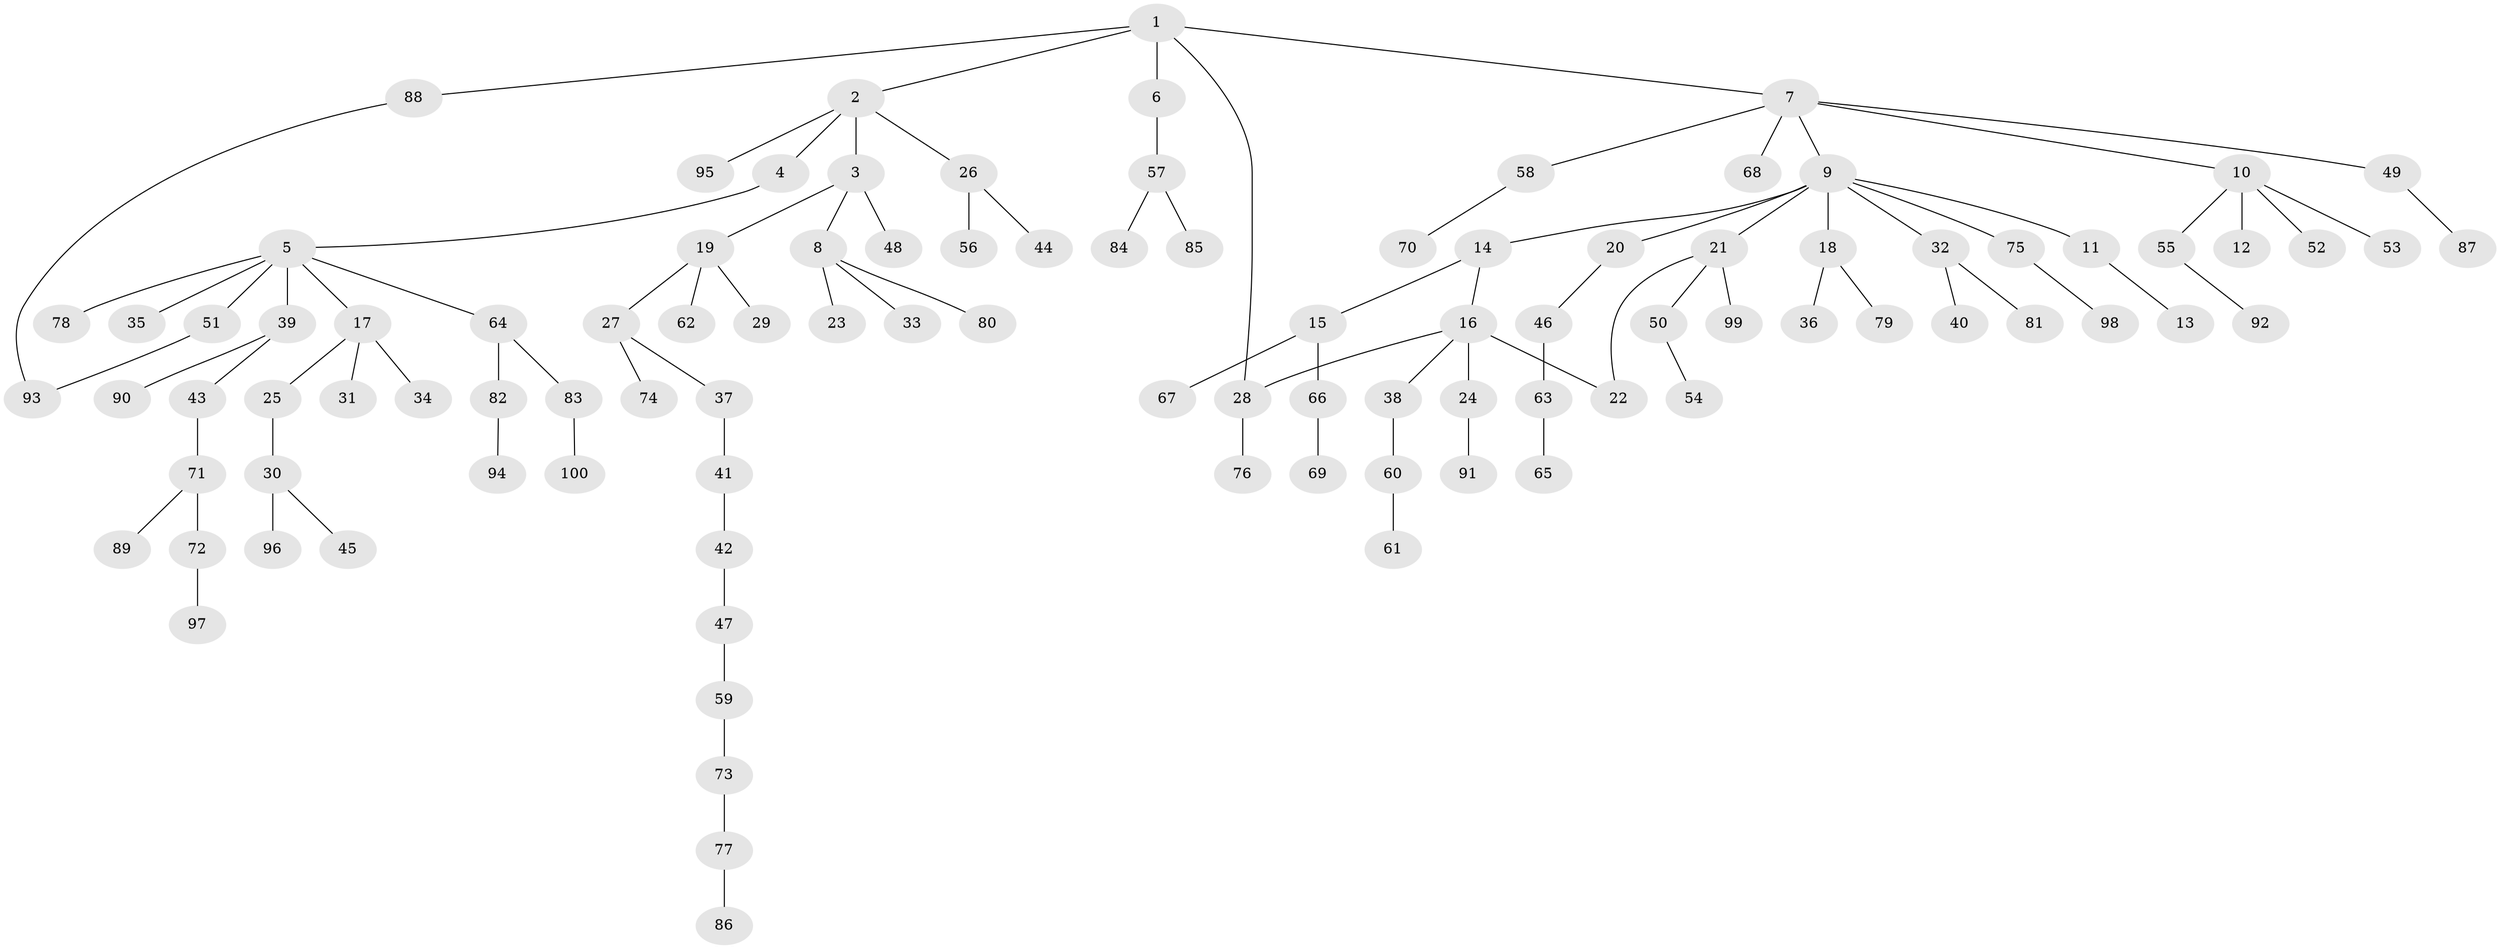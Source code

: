 // Generated by graph-tools (version 1.1) at 2025/13/03/09/25 04:13:34]
// undirected, 100 vertices, 102 edges
graph export_dot {
graph [start="1"]
  node [color=gray90,style=filled];
  1;
  2;
  3;
  4;
  5;
  6;
  7;
  8;
  9;
  10;
  11;
  12;
  13;
  14;
  15;
  16;
  17;
  18;
  19;
  20;
  21;
  22;
  23;
  24;
  25;
  26;
  27;
  28;
  29;
  30;
  31;
  32;
  33;
  34;
  35;
  36;
  37;
  38;
  39;
  40;
  41;
  42;
  43;
  44;
  45;
  46;
  47;
  48;
  49;
  50;
  51;
  52;
  53;
  54;
  55;
  56;
  57;
  58;
  59;
  60;
  61;
  62;
  63;
  64;
  65;
  66;
  67;
  68;
  69;
  70;
  71;
  72;
  73;
  74;
  75;
  76;
  77;
  78;
  79;
  80;
  81;
  82;
  83;
  84;
  85;
  86;
  87;
  88;
  89;
  90;
  91;
  92;
  93;
  94;
  95;
  96;
  97;
  98;
  99;
  100;
  1 -- 2;
  1 -- 6;
  1 -- 7;
  1 -- 28;
  1 -- 88;
  2 -- 3;
  2 -- 4;
  2 -- 26;
  2 -- 95;
  3 -- 8;
  3 -- 19;
  3 -- 48;
  4 -- 5;
  5 -- 17;
  5 -- 35;
  5 -- 39;
  5 -- 51;
  5 -- 64;
  5 -- 78;
  6 -- 57;
  7 -- 9;
  7 -- 10;
  7 -- 49;
  7 -- 58;
  7 -- 68;
  8 -- 23;
  8 -- 33;
  8 -- 80;
  9 -- 11;
  9 -- 14;
  9 -- 18;
  9 -- 20;
  9 -- 21;
  9 -- 32;
  9 -- 75;
  10 -- 12;
  10 -- 52;
  10 -- 53;
  10 -- 55;
  11 -- 13;
  14 -- 15;
  14 -- 16;
  15 -- 66;
  15 -- 67;
  16 -- 24;
  16 -- 38;
  16 -- 22;
  16 -- 28;
  17 -- 25;
  17 -- 31;
  17 -- 34;
  18 -- 36;
  18 -- 79;
  19 -- 27;
  19 -- 29;
  19 -- 62;
  20 -- 46;
  21 -- 22;
  21 -- 50;
  21 -- 99;
  24 -- 91;
  25 -- 30;
  26 -- 44;
  26 -- 56;
  27 -- 37;
  27 -- 74;
  28 -- 76;
  30 -- 45;
  30 -- 96;
  32 -- 40;
  32 -- 81;
  37 -- 41;
  38 -- 60;
  39 -- 43;
  39 -- 90;
  41 -- 42;
  42 -- 47;
  43 -- 71;
  46 -- 63;
  47 -- 59;
  49 -- 87;
  50 -- 54;
  51 -- 93;
  55 -- 92;
  57 -- 84;
  57 -- 85;
  58 -- 70;
  59 -- 73;
  60 -- 61;
  63 -- 65;
  64 -- 82;
  64 -- 83;
  66 -- 69;
  71 -- 72;
  71 -- 89;
  72 -- 97;
  73 -- 77;
  75 -- 98;
  77 -- 86;
  82 -- 94;
  83 -- 100;
  88 -- 93;
}
